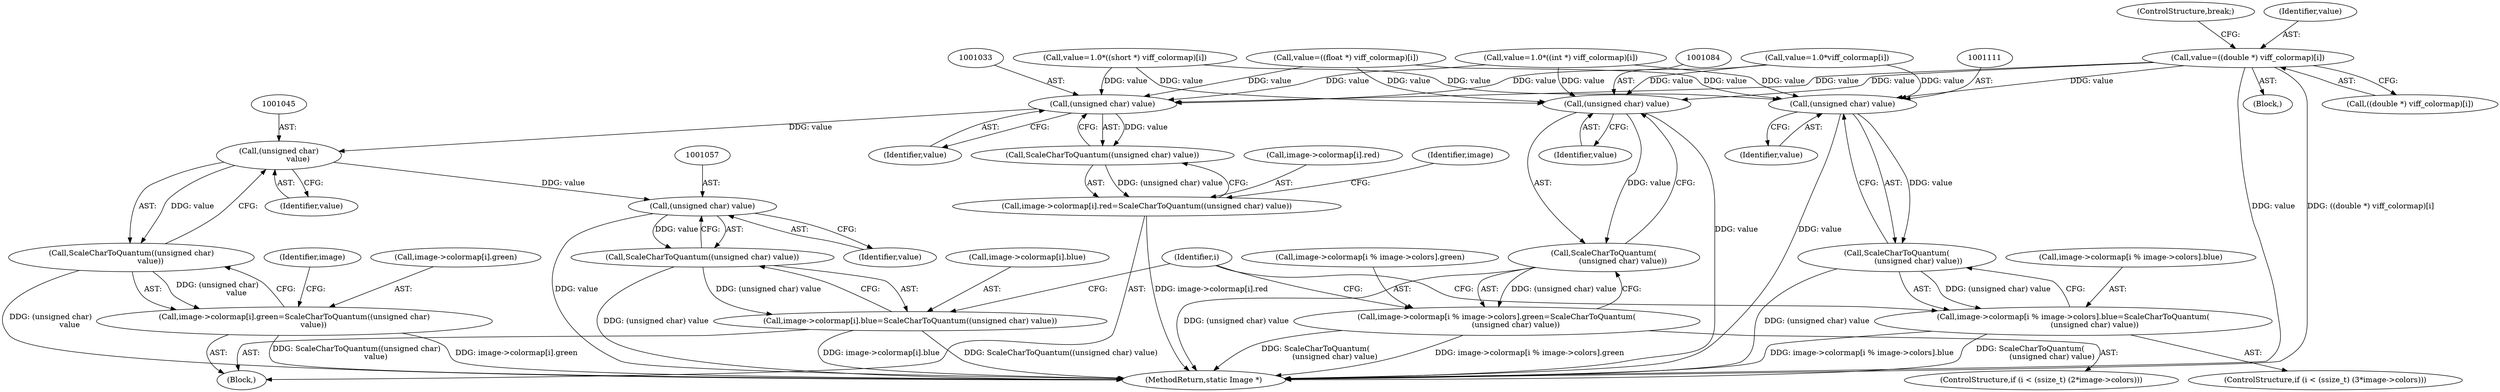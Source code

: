 digraph "0_ImageMagick_0474237508f39c4f783208123431815f1ededb76_1@array" {
"1000997" [label="(Call,value=((double *) viff_colormap)[i])"];
"1001032" [label="(Call,(unsigned char) value)"];
"1001031" [label="(Call,ScaleCharToQuantum((unsigned char) value))"];
"1001023" [label="(Call,image->colormap[i].red=ScaleCharToQuantum((unsigned char) value))"];
"1001044" [label="(Call,(unsigned char)\n                value)"];
"1001043" [label="(Call,ScaleCharToQuantum((unsigned char)\n                value))"];
"1001035" [label="(Call,image->colormap[i].green=ScaleCharToQuantum((unsigned char)\n                value))"];
"1001056" [label="(Call,(unsigned char) value)"];
"1001055" [label="(Call,ScaleCharToQuantum((unsigned char) value))"];
"1001047" [label="(Call,image->colormap[i].blue=ScaleCharToQuantum((unsigned char) value))"];
"1001083" [label="(Call,(unsigned char) value)"];
"1001082" [label="(Call,ScaleCharToQuantum(\n                (unsigned char) value))"];
"1001070" [label="(Call,image->colormap[i % image->colors].green=ScaleCharToQuantum(\n                (unsigned char) value))"];
"1001110" [label="(Call,(unsigned char) value)"];
"1001109" [label="(Call,ScaleCharToQuantum(\n                  (unsigned char) value))"];
"1001097" [label="(Call,image->colormap[i % image->colors].blue=ScaleCharToQuantum(\n                  (unsigned char) value))"];
"1000966" [label="(Call,value=1.0*((short *) viff_colormap)[i])"];
"1001034" [label="(Identifier,value)"];
"1001070" [label="(Call,image->colormap[i % image->colors].green=ScaleCharToQuantum(\n                (unsigned char) value))"];
"1001112" [label="(Identifier,value)"];
"1001083" [label="(Call,(unsigned char) value)"];
"1000988" [label="(Call,value=((float *) viff_colormap)[i])"];
"1000997" [label="(Call,value=((double *) viff_colormap)[i])"];
"1001006" [label="(Call,value=1.0*viff_colormap[i])"];
"1001056" [label="(Call,(unsigned char) value)"];
"1001022" [label="(Block,)"];
"1001032" [label="(Call,(unsigned char) value)"];
"1001036" [label="(Call,image->colormap[i].green)"];
"1001023" [label="(Call,image->colormap[i].red=ScaleCharToQuantum((unsigned char) value))"];
"1001044" [label="(Call,(unsigned char)\n                value)"];
"1001031" [label="(Call,ScaleCharToQuantum((unsigned char) value))"];
"1002358" [label="(MethodReturn,static Image *)"];
"1001048" [label="(Call,image->colormap[i].blue)"];
"1001097" [label="(Call,image->colormap[i % image->colors].blue=ScaleCharToQuantum(\n                  (unsigned char) value))"];
"1001024" [label="(Call,image->colormap[i].red)"];
"1001046" [label="(Identifier,value)"];
"1001055" [label="(Call,ScaleCharToQuantum((unsigned char) value))"];
"1000956" [label="(Identifier,i)"];
"1001043" [label="(Call,ScaleCharToQuantum((unsigned char)\n                value))"];
"1000977" [label="(Call,value=1.0*((int *) viff_colormap)[i])"];
"1001060" [label="(ControlStructure,if (i < (ssize_t) (2*image->colors)))"];
"1001109" [label="(Call,ScaleCharToQuantum(\n                  (unsigned char) value))"];
"1001035" [label="(Call,image->colormap[i].green=ScaleCharToQuantum((unsigned char)\n                value))"];
"1001087" [label="(ControlStructure,if (i < (ssize_t) (3*image->colors)))"];
"1001058" [label="(Identifier,value)"];
"1001085" [label="(Identifier,value)"];
"1001051" [label="(Identifier,image)"];
"1001047" [label="(Call,image->colormap[i].blue=ScaleCharToQuantum((unsigned char) value))"];
"1001110" [label="(Call,(unsigned char) value)"];
"1001004" [label="(ControlStructure,break;)"];
"1000999" [label="(Call,((double *) viff_colormap)[i])"];
"1001039" [label="(Identifier,image)"];
"1001082" [label="(Call,ScaleCharToQuantum(\n                (unsigned char) value))"];
"1001098" [label="(Call,image->colormap[i % image->colors].blue)"];
"1000964" [label="(Block,)"];
"1000998" [label="(Identifier,value)"];
"1001071" [label="(Call,image->colormap[i % image->colors].green)"];
"1000997" -> "1000964"  [label="AST: "];
"1000997" -> "1000999"  [label="CFG: "];
"1000998" -> "1000997"  [label="AST: "];
"1000999" -> "1000997"  [label="AST: "];
"1001004" -> "1000997"  [label="CFG: "];
"1000997" -> "1002358"  [label="DDG: value"];
"1000997" -> "1002358"  [label="DDG: ((double *) viff_colormap)[i]"];
"1000997" -> "1001032"  [label="DDG: value"];
"1000997" -> "1001083"  [label="DDG: value"];
"1000997" -> "1001110"  [label="DDG: value"];
"1001032" -> "1001031"  [label="AST: "];
"1001032" -> "1001034"  [label="CFG: "];
"1001033" -> "1001032"  [label="AST: "];
"1001034" -> "1001032"  [label="AST: "];
"1001031" -> "1001032"  [label="CFG: "];
"1001032" -> "1001031"  [label="DDG: value"];
"1001006" -> "1001032"  [label="DDG: value"];
"1000988" -> "1001032"  [label="DDG: value"];
"1000966" -> "1001032"  [label="DDG: value"];
"1000977" -> "1001032"  [label="DDG: value"];
"1001032" -> "1001044"  [label="DDG: value"];
"1001031" -> "1001023"  [label="AST: "];
"1001023" -> "1001031"  [label="CFG: "];
"1001031" -> "1001023"  [label="DDG: (unsigned char) value"];
"1001023" -> "1001022"  [label="AST: "];
"1001024" -> "1001023"  [label="AST: "];
"1001039" -> "1001023"  [label="CFG: "];
"1001023" -> "1002358"  [label="DDG: image->colormap[i].red"];
"1001044" -> "1001043"  [label="AST: "];
"1001044" -> "1001046"  [label="CFG: "];
"1001045" -> "1001044"  [label="AST: "];
"1001046" -> "1001044"  [label="AST: "];
"1001043" -> "1001044"  [label="CFG: "];
"1001044" -> "1001043"  [label="DDG: value"];
"1001044" -> "1001056"  [label="DDG: value"];
"1001043" -> "1001035"  [label="AST: "];
"1001035" -> "1001043"  [label="CFG: "];
"1001043" -> "1002358"  [label="DDG: (unsigned char)\n                value"];
"1001043" -> "1001035"  [label="DDG: (unsigned char)\n                value"];
"1001035" -> "1001022"  [label="AST: "];
"1001036" -> "1001035"  [label="AST: "];
"1001051" -> "1001035"  [label="CFG: "];
"1001035" -> "1002358"  [label="DDG: image->colormap[i].green"];
"1001035" -> "1002358"  [label="DDG: ScaleCharToQuantum((unsigned char)\n                value)"];
"1001056" -> "1001055"  [label="AST: "];
"1001056" -> "1001058"  [label="CFG: "];
"1001057" -> "1001056"  [label="AST: "];
"1001058" -> "1001056"  [label="AST: "];
"1001055" -> "1001056"  [label="CFG: "];
"1001056" -> "1002358"  [label="DDG: value"];
"1001056" -> "1001055"  [label="DDG: value"];
"1001055" -> "1001047"  [label="AST: "];
"1001047" -> "1001055"  [label="CFG: "];
"1001055" -> "1002358"  [label="DDG: (unsigned char) value"];
"1001055" -> "1001047"  [label="DDG: (unsigned char) value"];
"1001047" -> "1001022"  [label="AST: "];
"1001048" -> "1001047"  [label="AST: "];
"1000956" -> "1001047"  [label="CFG: "];
"1001047" -> "1002358"  [label="DDG: ScaleCharToQuantum((unsigned char) value)"];
"1001047" -> "1002358"  [label="DDG: image->colormap[i].blue"];
"1001083" -> "1001082"  [label="AST: "];
"1001083" -> "1001085"  [label="CFG: "];
"1001084" -> "1001083"  [label="AST: "];
"1001085" -> "1001083"  [label="AST: "];
"1001082" -> "1001083"  [label="CFG: "];
"1001083" -> "1002358"  [label="DDG: value"];
"1001083" -> "1001082"  [label="DDG: value"];
"1001006" -> "1001083"  [label="DDG: value"];
"1000988" -> "1001083"  [label="DDG: value"];
"1000966" -> "1001083"  [label="DDG: value"];
"1000977" -> "1001083"  [label="DDG: value"];
"1001082" -> "1001070"  [label="AST: "];
"1001070" -> "1001082"  [label="CFG: "];
"1001082" -> "1002358"  [label="DDG: (unsigned char) value"];
"1001082" -> "1001070"  [label="DDG: (unsigned char) value"];
"1001070" -> "1001060"  [label="AST: "];
"1001071" -> "1001070"  [label="AST: "];
"1000956" -> "1001070"  [label="CFG: "];
"1001070" -> "1002358"  [label="DDG: image->colormap[i % image->colors].green"];
"1001070" -> "1002358"  [label="DDG: ScaleCharToQuantum(\n                (unsigned char) value)"];
"1001110" -> "1001109"  [label="AST: "];
"1001110" -> "1001112"  [label="CFG: "];
"1001111" -> "1001110"  [label="AST: "];
"1001112" -> "1001110"  [label="AST: "];
"1001109" -> "1001110"  [label="CFG: "];
"1001110" -> "1002358"  [label="DDG: value"];
"1001110" -> "1001109"  [label="DDG: value"];
"1001006" -> "1001110"  [label="DDG: value"];
"1000988" -> "1001110"  [label="DDG: value"];
"1000966" -> "1001110"  [label="DDG: value"];
"1000977" -> "1001110"  [label="DDG: value"];
"1001109" -> "1001097"  [label="AST: "];
"1001097" -> "1001109"  [label="CFG: "];
"1001109" -> "1002358"  [label="DDG: (unsigned char) value"];
"1001109" -> "1001097"  [label="DDG: (unsigned char) value"];
"1001097" -> "1001087"  [label="AST: "];
"1001098" -> "1001097"  [label="AST: "];
"1000956" -> "1001097"  [label="CFG: "];
"1001097" -> "1002358"  [label="DDG: ScaleCharToQuantum(\n                  (unsigned char) value)"];
"1001097" -> "1002358"  [label="DDG: image->colormap[i % image->colors].blue"];
}
